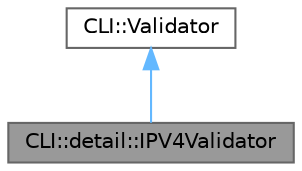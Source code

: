 digraph "CLI::detail::IPV4Validator"
{
 // LATEX_PDF_SIZE
  bgcolor="transparent";
  edge [fontname=Helvetica,fontsize=10,labelfontname=Helvetica,labelfontsize=10];
  node [fontname=Helvetica,fontsize=10,shape=box,height=0.2,width=0.4];
  Node1 [id="Node000001",label="CLI::detail::IPV4Validator",height=0.2,width=0.4,color="gray40", fillcolor="grey60", style="filled", fontcolor="black",tooltip="Validate the given string is a legal ipv4 address"];
  Node2 -> Node1 [id="edge1_Node000001_Node000002",dir="back",color="steelblue1",style="solid",tooltip=" "];
  Node2 [id="Node000002",label="CLI::Validator",height=0.2,width=0.4,color="gray40", fillcolor="white", style="filled",URL="$class_c_l_i_1_1_validator.html",tooltip="Some validators that are provided"];
}
